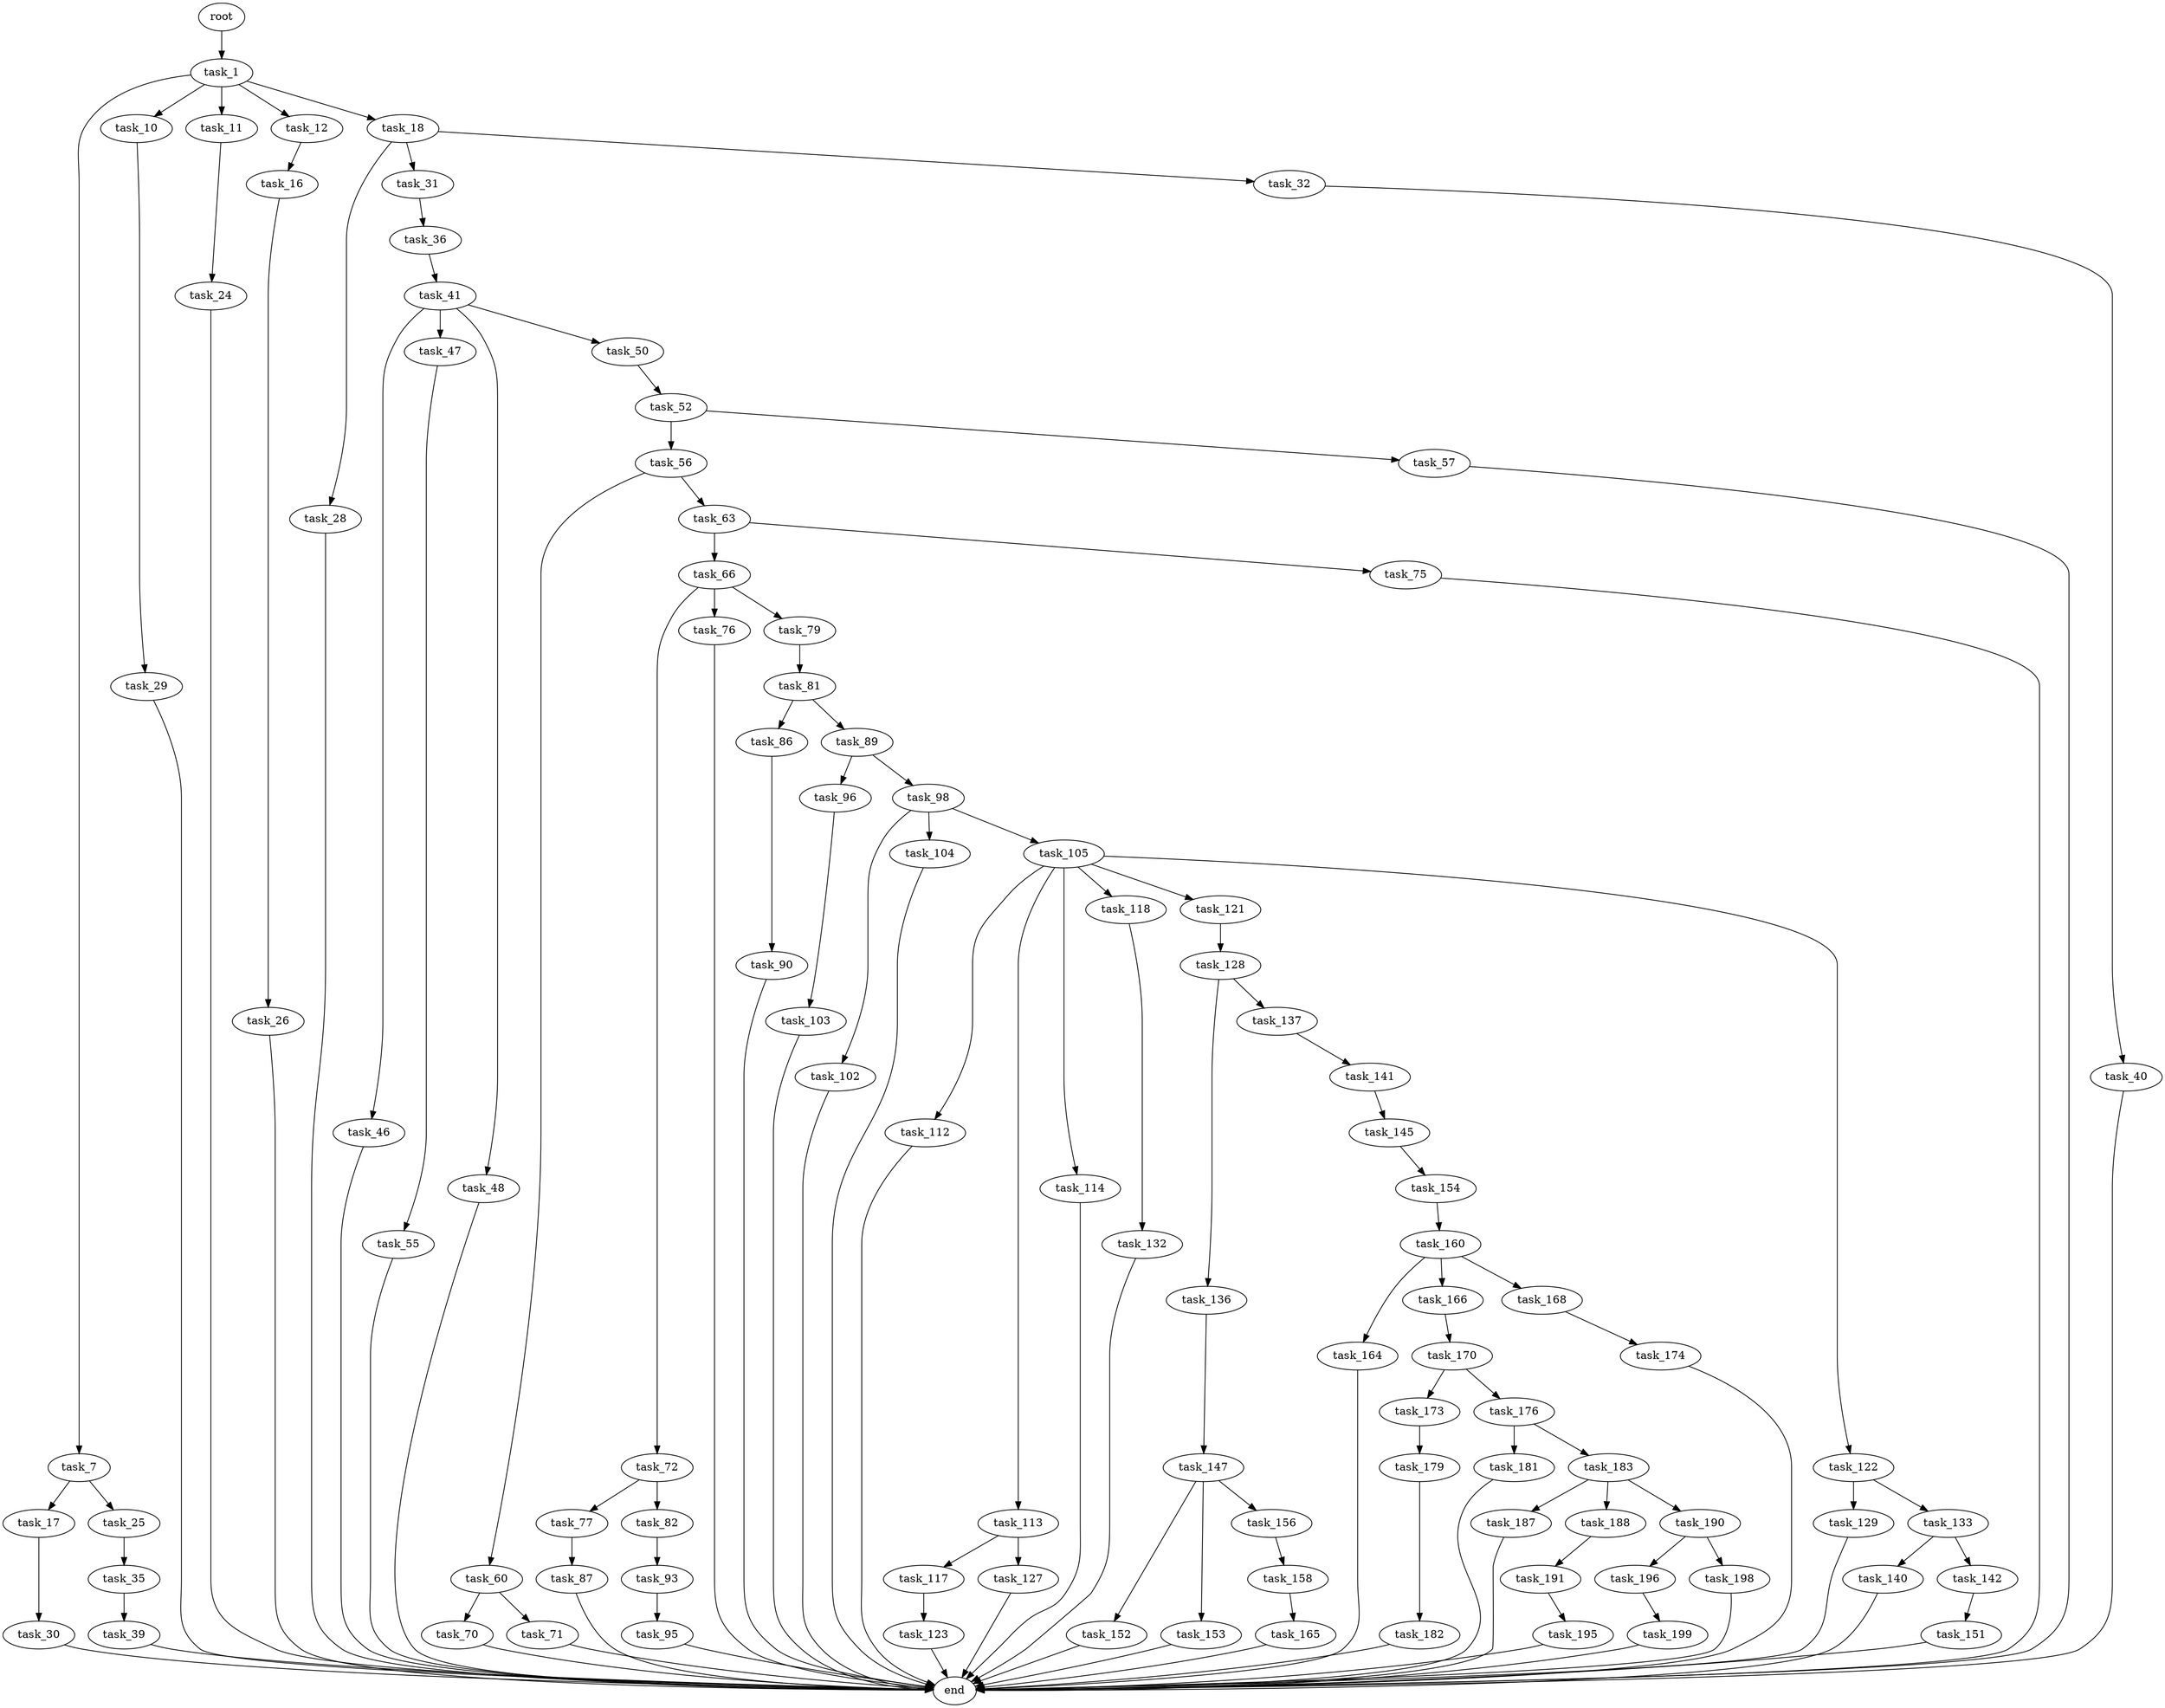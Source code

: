 digraph G {
  root [size="0.000000"];
  task_1 [size="549755813888.000000"];
  task_7 [size="482325370917.000000"];
  task_10 [size="782757789696.000000"];
  task_11 [size="238873121575.000000"];
  task_12 [size="149631635199.000000"];
  task_16 [size="4412032339.000000"];
  task_17 [size="134217728000.000000"];
  task_18 [size="8589934592.000000"];
  task_24 [size="16654637273.000000"];
  task_25 [size="661584337180.000000"];
  task_26 [size="3829853553.000000"];
  task_28 [size="970320328847.000000"];
  task_29 [size="782757789696.000000"];
  task_30 [size="134217728000.000000"];
  task_31 [size="617465651042.000000"];
  task_32 [size="549755813888.000000"];
  task_35 [size="809038992794.000000"];
  task_36 [size="463877027595.000000"];
  task_39 [size="34095116778.000000"];
  task_40 [size="158721764584.000000"];
  task_41 [size="1884904592.000000"];
  task_46 [size="8589934592.000000"];
  task_47 [size="21912895944.000000"];
  task_48 [size="42454534153.000000"];
  task_50 [size="8589934592.000000"];
  task_52 [size="231928233984.000000"];
  task_55 [size="28991029248.000000"];
  task_56 [size="296110178360.000000"];
  task_57 [size="8589934592.000000"];
  task_60 [size="1042518344410.000000"];
  task_63 [size="68719476736.000000"];
  task_66 [size="134217728000.000000"];
  task_70 [size="308440242894.000000"];
  task_71 [size="68524721136.000000"];
  task_72 [size="396894061644.000000"];
  task_75 [size="1073741824000.000000"];
  task_76 [size="134217728000.000000"];
  task_77 [size="309259649791.000000"];
  task_79 [size="15062607886.000000"];
  task_81 [size="231928233984.000000"];
  task_82 [size="8589934592.000000"];
  task_86 [size="8589934592.000000"];
  task_87 [size="154822363127.000000"];
  task_89 [size="11463362351.000000"];
  task_90 [size="8244801536.000000"];
  task_93 [size="23753001577.000000"];
  task_95 [size="231928233984.000000"];
  task_96 [size="368293445632.000000"];
  task_98 [size="37371757878.000000"];
  task_102 [size="200828938911.000000"];
  task_103 [size="368293445632.000000"];
  task_104 [size="368293445632.000000"];
  task_105 [size="87337141893.000000"];
  task_112 [size="232855500379.000000"];
  task_113 [size="1073741824000.000000"];
  task_114 [size="782757789696.000000"];
  task_117 [size="9069434996.000000"];
  task_118 [size="89386108719.000000"];
  task_121 [size="23671395123.000000"];
  task_122 [size="20019557296.000000"];
  task_123 [size="10540859206.000000"];
  task_127 [size="11480109153.000000"];
  task_128 [size="134217728000.000000"];
  task_129 [size="231928233984.000000"];
  task_132 [size="99928164700.000000"];
  task_133 [size="8589934592.000000"];
  task_136 [size="164497040409.000000"];
  task_137 [size="603689825631.000000"];
  task_140 [size="135533377422.000000"];
  task_141 [size="534390259374.000000"];
  task_142 [size="5467514665.000000"];
  task_145 [size="171567498742.000000"];
  task_147 [size="36312620496.000000"];
  task_151 [size="68719476736.000000"];
  task_152 [size="14330314106.000000"];
  task_153 [size="1073741824000.000000"];
  task_154 [size="231928233984.000000"];
  task_156 [size="707922210759.000000"];
  task_158 [size="8999871951.000000"];
  task_160 [size="14406191499.000000"];
  task_164 [size="426322489819.000000"];
  task_165 [size="68719476736.000000"];
  task_166 [size="8589934592.000000"];
  task_168 [size="17243471752.000000"];
  task_170 [size="1073741824000.000000"];
  task_173 [size="1419947025848.000000"];
  task_174 [size="145057218384.000000"];
  task_176 [size="8589934592.000000"];
  task_179 [size="231928233984.000000"];
  task_181 [size="782757789696.000000"];
  task_182 [size="231928233984.000000"];
  task_183 [size="323260219568.000000"];
  task_187 [size="14165137801.000000"];
  task_188 [size="865085081878.000000"];
  task_190 [size="25847540381.000000"];
  task_191 [size="7590378464.000000"];
  task_195 [size="134217728000.000000"];
  task_196 [size="16010816183.000000"];
  task_198 [size="3494935739.000000"];
  task_199 [size="858771800845.000000"];
  end [size="0.000000"];

  root -> task_1 [size="1.000000"];
  task_1 -> task_7 [size="536870912.000000"];
  task_1 -> task_10 [size="536870912.000000"];
  task_1 -> task_11 [size="536870912.000000"];
  task_1 -> task_12 [size="536870912.000000"];
  task_1 -> task_18 [size="536870912.000000"];
  task_7 -> task_17 [size="411041792.000000"];
  task_7 -> task_25 [size="411041792.000000"];
  task_10 -> task_29 [size="679477248.000000"];
  task_11 -> task_24 [size="838860800.000000"];
  task_12 -> task_16 [size="536870912.000000"];
  task_16 -> task_26 [size="134217728.000000"];
  task_17 -> task_30 [size="209715200.000000"];
  task_18 -> task_28 [size="33554432.000000"];
  task_18 -> task_31 [size="33554432.000000"];
  task_18 -> task_32 [size="33554432.000000"];
  task_24 -> end [size="1.000000"];
  task_25 -> task_35 [size="838860800.000000"];
  task_26 -> end [size="1.000000"];
  task_28 -> end [size="1.000000"];
  task_29 -> end [size="1.000000"];
  task_30 -> end [size="1.000000"];
  task_31 -> task_36 [size="411041792.000000"];
  task_32 -> task_40 [size="536870912.000000"];
  task_35 -> task_39 [size="679477248.000000"];
  task_36 -> task_41 [size="838860800.000000"];
  task_39 -> end [size="1.000000"];
  task_40 -> end [size="1.000000"];
  task_41 -> task_46 [size="33554432.000000"];
  task_41 -> task_47 [size="33554432.000000"];
  task_41 -> task_48 [size="33554432.000000"];
  task_41 -> task_50 [size="33554432.000000"];
  task_46 -> end [size="1.000000"];
  task_47 -> task_55 [size="411041792.000000"];
  task_48 -> end [size="1.000000"];
  task_50 -> task_52 [size="33554432.000000"];
  task_52 -> task_56 [size="301989888.000000"];
  task_52 -> task_57 [size="301989888.000000"];
  task_55 -> end [size="1.000000"];
  task_56 -> task_60 [size="209715200.000000"];
  task_56 -> task_63 [size="209715200.000000"];
  task_57 -> end [size="1.000000"];
  task_60 -> task_70 [size="838860800.000000"];
  task_60 -> task_71 [size="838860800.000000"];
  task_63 -> task_66 [size="134217728.000000"];
  task_63 -> task_75 [size="134217728.000000"];
  task_66 -> task_72 [size="209715200.000000"];
  task_66 -> task_76 [size="209715200.000000"];
  task_66 -> task_79 [size="209715200.000000"];
  task_70 -> end [size="1.000000"];
  task_71 -> end [size="1.000000"];
  task_72 -> task_77 [size="301989888.000000"];
  task_72 -> task_82 [size="301989888.000000"];
  task_75 -> end [size="1.000000"];
  task_76 -> end [size="1.000000"];
  task_77 -> task_87 [size="301989888.000000"];
  task_79 -> task_81 [size="411041792.000000"];
  task_81 -> task_86 [size="301989888.000000"];
  task_81 -> task_89 [size="301989888.000000"];
  task_82 -> task_93 [size="33554432.000000"];
  task_86 -> task_90 [size="33554432.000000"];
  task_87 -> end [size="1.000000"];
  task_89 -> task_96 [size="209715200.000000"];
  task_89 -> task_98 [size="209715200.000000"];
  task_90 -> end [size="1.000000"];
  task_93 -> task_95 [size="411041792.000000"];
  task_95 -> end [size="1.000000"];
  task_96 -> task_103 [size="411041792.000000"];
  task_98 -> task_102 [size="838860800.000000"];
  task_98 -> task_104 [size="838860800.000000"];
  task_98 -> task_105 [size="838860800.000000"];
  task_102 -> end [size="1.000000"];
  task_103 -> end [size="1.000000"];
  task_104 -> end [size="1.000000"];
  task_105 -> task_112 [size="301989888.000000"];
  task_105 -> task_113 [size="301989888.000000"];
  task_105 -> task_114 [size="301989888.000000"];
  task_105 -> task_118 [size="301989888.000000"];
  task_105 -> task_121 [size="301989888.000000"];
  task_105 -> task_122 [size="301989888.000000"];
  task_112 -> end [size="1.000000"];
  task_113 -> task_117 [size="838860800.000000"];
  task_113 -> task_127 [size="838860800.000000"];
  task_114 -> end [size="1.000000"];
  task_117 -> task_123 [size="536870912.000000"];
  task_118 -> task_132 [size="75497472.000000"];
  task_121 -> task_128 [size="411041792.000000"];
  task_122 -> task_129 [size="75497472.000000"];
  task_122 -> task_133 [size="75497472.000000"];
  task_123 -> end [size="1.000000"];
  task_127 -> end [size="1.000000"];
  task_128 -> task_136 [size="209715200.000000"];
  task_128 -> task_137 [size="209715200.000000"];
  task_129 -> end [size="1.000000"];
  task_132 -> end [size="1.000000"];
  task_133 -> task_140 [size="33554432.000000"];
  task_133 -> task_142 [size="33554432.000000"];
  task_136 -> task_147 [size="209715200.000000"];
  task_137 -> task_141 [size="411041792.000000"];
  task_140 -> end [size="1.000000"];
  task_141 -> task_145 [size="838860800.000000"];
  task_142 -> task_151 [size="411041792.000000"];
  task_145 -> task_154 [size="134217728.000000"];
  task_147 -> task_152 [size="838860800.000000"];
  task_147 -> task_153 [size="838860800.000000"];
  task_147 -> task_156 [size="838860800.000000"];
  task_151 -> end [size="1.000000"];
  task_152 -> end [size="1.000000"];
  task_153 -> end [size="1.000000"];
  task_154 -> task_160 [size="301989888.000000"];
  task_156 -> task_158 [size="536870912.000000"];
  task_158 -> task_165 [size="679477248.000000"];
  task_160 -> task_164 [size="838860800.000000"];
  task_160 -> task_166 [size="838860800.000000"];
  task_160 -> task_168 [size="838860800.000000"];
  task_164 -> end [size="1.000000"];
  task_165 -> end [size="1.000000"];
  task_166 -> task_170 [size="33554432.000000"];
  task_168 -> task_174 [size="301989888.000000"];
  task_170 -> task_173 [size="838860800.000000"];
  task_170 -> task_176 [size="838860800.000000"];
  task_173 -> task_179 [size="838860800.000000"];
  task_174 -> end [size="1.000000"];
  task_176 -> task_181 [size="33554432.000000"];
  task_176 -> task_183 [size="33554432.000000"];
  task_179 -> task_182 [size="301989888.000000"];
  task_181 -> end [size="1.000000"];
  task_182 -> end [size="1.000000"];
  task_183 -> task_187 [size="536870912.000000"];
  task_183 -> task_188 [size="536870912.000000"];
  task_183 -> task_190 [size="536870912.000000"];
  task_187 -> end [size="1.000000"];
  task_188 -> task_191 [size="679477248.000000"];
  task_190 -> task_196 [size="33554432.000000"];
  task_190 -> task_198 [size="33554432.000000"];
  task_191 -> task_195 [size="209715200.000000"];
  task_195 -> end [size="1.000000"];
  task_196 -> task_199 [size="301989888.000000"];
  task_198 -> end [size="1.000000"];
  task_199 -> end [size="1.000000"];
}
